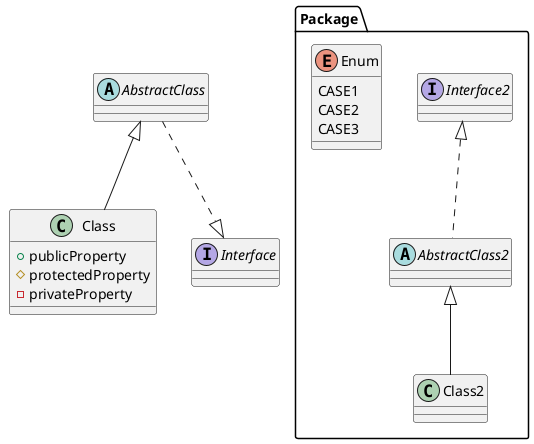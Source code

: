 @startuml
class Class {
    + publicProperty
    # protectedProperty
    - privateProperty
}
abstract class AbstractClass
interface Interface

AbstractClass<|-- Class
AbstractClass..|> Interface

package Package {
    interface Interface2
    abstract class AbstractClass2 implements Interface2
    class Class2 extends AbstractClass2
    enum Enum {
      CASE1
      CASE2
      CASE3
    }
}
@enduml
